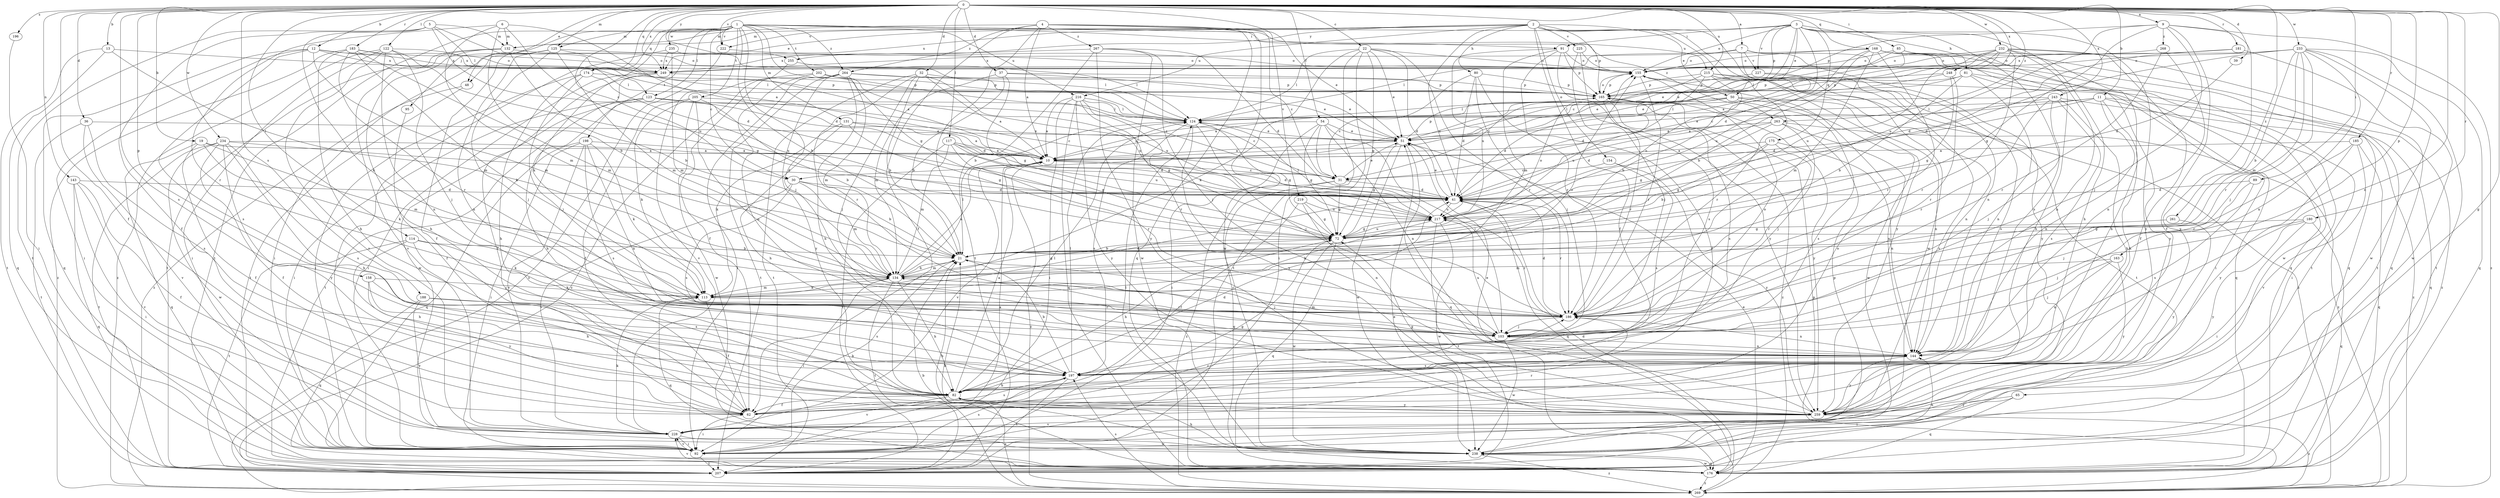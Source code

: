 strict digraph  {
0;
1;
2;
3;
4;
5;
6;
7;
9;
10;
11;
12;
13;
19;
21;
22;
30;
31;
32;
36;
37;
39;
41;
48;
50;
51;
54;
62;
65;
72;
80;
81;
82;
85;
89;
91;
92;
95;
103;
113;
114;
117;
122;
123;
124;
125;
131;
132;
134;
143;
144;
154;
155;
158;
163;
165;
168;
174;
175;
176;
180;
181;
183;
185;
186;
188;
196;
197;
198;
202;
205;
207;
215;
216;
217;
219;
222;
225;
227;
228;
232;
233;
234;
235;
238;
243;
248;
249;
255;
259;
261;
263;
264;
267;
268;
269;
0 -> 7  [label=a];
0 -> 9  [label=a];
0 -> 11  [label=b];
0 -> 12  [label=b];
0 -> 13  [label=b];
0 -> 19  [label=b];
0 -> 22  [label=c];
0 -> 30  [label=c];
0 -> 32  [label=d];
0 -> 36  [label=d];
0 -> 37  [label=d];
0 -> 39  [label=d];
0 -> 48  [label=e];
0 -> 54  [label=f];
0 -> 62  [label=f];
0 -> 65  [label=g];
0 -> 85  [label=i];
0 -> 89  [label=i];
0 -> 114  [label=l];
0 -> 117  [label=l];
0 -> 122  [label=l];
0 -> 125  [label=m];
0 -> 143  [label=n];
0 -> 144  [label=n];
0 -> 158  [label=p];
0 -> 163  [label=p];
0 -> 168  [label=q];
0 -> 174  [label=q];
0 -> 180  [label=r];
0 -> 181  [label=r];
0 -> 183  [label=r];
0 -> 185  [label=r];
0 -> 188  [label=s];
0 -> 196  [label=s];
0 -> 197  [label=s];
0 -> 215  [label=u];
0 -> 219  [label=v];
0 -> 222  [label=v];
0 -> 232  [label=w];
0 -> 233  [label=w];
0 -> 234  [label=w];
0 -> 243  [label=x];
0 -> 248  [label=x];
0 -> 249  [label=x];
0 -> 255  [label=y];
0 -> 261  [label=z];
0 -> 263  [label=z];
1 -> 21  [label=b];
1 -> 30  [label=c];
1 -> 72  [label=g];
1 -> 91  [label=i];
1 -> 95  [label=j];
1 -> 103  [label=j];
1 -> 113  [label=k];
1 -> 123  [label=l];
1 -> 125  [label=m];
1 -> 131  [label=m];
1 -> 174  [label=q];
1 -> 198  [label=t];
1 -> 202  [label=t];
1 -> 205  [label=t];
1 -> 207  [label=t];
1 -> 215  [label=u];
1 -> 216  [label=u];
1 -> 222  [label=v];
1 -> 235  [label=w];
1 -> 263  [label=z];
1 -> 264  [label=z];
2 -> 48  [label=e];
2 -> 50  [label=e];
2 -> 62  [label=f];
2 -> 80  [label=h];
2 -> 132  [label=m];
2 -> 144  [label=n];
2 -> 154  [label=o];
2 -> 165  [label=p];
2 -> 216  [label=u];
2 -> 217  [label=u];
2 -> 222  [label=v];
2 -> 225  [label=v];
2 -> 238  [label=w];
2 -> 255  [label=y];
2 -> 259  [label=y];
3 -> 30  [label=c];
3 -> 41  [label=d];
3 -> 50  [label=e];
3 -> 81  [label=h];
3 -> 82  [label=h];
3 -> 91  [label=i];
3 -> 155  [label=o];
3 -> 165  [label=p];
3 -> 175  [label=q];
3 -> 197  [label=s];
3 -> 227  [label=v];
3 -> 249  [label=x];
3 -> 259  [label=y];
4 -> 10  [label=a];
4 -> 31  [label=c];
4 -> 51  [label=e];
4 -> 62  [label=f];
4 -> 132  [label=m];
4 -> 176  [label=q];
4 -> 207  [label=t];
4 -> 238  [label=w];
4 -> 264  [label=z];
4 -> 267  [label=z];
5 -> 10  [label=a];
5 -> 41  [label=d];
5 -> 62  [label=f];
5 -> 113  [label=k];
5 -> 123  [label=l];
5 -> 132  [label=m];
5 -> 207  [label=t];
6 -> 21  [label=b];
6 -> 41  [label=d];
6 -> 132  [label=m];
6 -> 134  [label=m];
6 -> 186  [label=r];
6 -> 217  [label=u];
7 -> 155  [label=o];
7 -> 176  [label=q];
7 -> 227  [label=v];
7 -> 228  [label=v];
7 -> 249  [label=x];
7 -> 259  [label=y];
9 -> 62  [label=f];
9 -> 72  [label=g];
9 -> 103  [label=j];
9 -> 165  [label=p];
9 -> 217  [label=u];
9 -> 259  [label=y];
9 -> 268  [label=z];
9 -> 269  [label=z];
10 -> 31  [label=c];
10 -> 41  [label=d];
10 -> 228  [label=v];
10 -> 269  [label=z];
11 -> 41  [label=d];
11 -> 51  [label=e];
11 -> 82  [label=h];
11 -> 92  [label=i];
11 -> 124  [label=l];
11 -> 144  [label=n];
11 -> 176  [label=q];
12 -> 92  [label=i];
12 -> 124  [label=l];
12 -> 134  [label=m];
12 -> 155  [label=o];
12 -> 176  [label=q];
12 -> 197  [label=s];
12 -> 249  [label=x];
13 -> 134  [label=m];
13 -> 176  [label=q];
13 -> 207  [label=t];
13 -> 249  [label=x];
19 -> 10  [label=a];
19 -> 62  [label=f];
19 -> 113  [label=k];
19 -> 134  [label=m];
19 -> 176  [label=q];
21 -> 134  [label=m];
21 -> 186  [label=r];
22 -> 41  [label=d];
22 -> 51  [label=e];
22 -> 72  [label=g];
22 -> 92  [label=i];
22 -> 113  [label=k];
22 -> 124  [label=l];
22 -> 155  [label=o];
22 -> 186  [label=r];
22 -> 207  [label=t];
30 -> 21  [label=b];
30 -> 41  [label=d];
30 -> 134  [label=m];
30 -> 197  [label=s];
30 -> 228  [label=v];
31 -> 41  [label=d];
31 -> 51  [label=e];
31 -> 72  [label=g];
31 -> 176  [label=q];
31 -> 269  [label=z];
32 -> 10  [label=a];
32 -> 21  [label=b];
32 -> 82  [label=h];
32 -> 103  [label=j];
32 -> 165  [label=p];
32 -> 207  [label=t];
32 -> 217  [label=u];
36 -> 51  [label=e];
36 -> 197  [label=s];
36 -> 207  [label=t];
36 -> 228  [label=v];
37 -> 21  [label=b];
37 -> 51  [label=e];
37 -> 72  [label=g];
37 -> 134  [label=m];
37 -> 165  [label=p];
39 -> 41  [label=d];
41 -> 51  [label=e];
41 -> 176  [label=q];
41 -> 186  [label=r];
41 -> 217  [label=u];
48 -> 207  [label=t];
48 -> 269  [label=z];
50 -> 10  [label=a];
50 -> 41  [label=d];
50 -> 124  [label=l];
50 -> 144  [label=n];
50 -> 197  [label=s];
50 -> 217  [label=u];
50 -> 238  [label=w];
51 -> 10  [label=a];
51 -> 72  [label=g];
51 -> 165  [label=p];
51 -> 176  [label=q];
51 -> 238  [label=w];
54 -> 10  [label=a];
54 -> 31  [label=c];
54 -> 51  [label=e];
54 -> 72  [label=g];
54 -> 92  [label=i];
54 -> 103  [label=j];
54 -> 144  [label=n];
62 -> 72  [label=g];
62 -> 92  [label=i];
62 -> 155  [label=o];
62 -> 186  [label=r];
62 -> 197  [label=s];
65 -> 92  [label=i];
65 -> 176  [label=q];
65 -> 259  [label=y];
72 -> 21  [label=b];
72 -> 82  [label=h];
72 -> 155  [label=o];
72 -> 176  [label=q];
72 -> 217  [label=u];
72 -> 238  [label=w];
80 -> 31  [label=c];
80 -> 41  [label=d];
80 -> 62  [label=f];
80 -> 103  [label=j];
80 -> 165  [label=p];
81 -> 21  [label=b];
81 -> 51  [label=e];
81 -> 92  [label=i];
81 -> 144  [label=n];
81 -> 165  [label=p];
81 -> 269  [label=z];
82 -> 10  [label=a];
82 -> 41  [label=d];
82 -> 62  [label=f];
82 -> 124  [label=l];
82 -> 228  [label=v];
82 -> 259  [label=y];
82 -> 269  [label=z];
85 -> 51  [label=e];
85 -> 124  [label=l];
85 -> 155  [label=o];
85 -> 207  [label=t];
85 -> 259  [label=y];
89 -> 41  [label=d];
89 -> 103  [label=j];
89 -> 197  [label=s];
91 -> 134  [label=m];
91 -> 155  [label=o];
91 -> 165  [label=p];
91 -> 186  [label=r];
91 -> 217  [label=u];
91 -> 259  [label=y];
92 -> 10  [label=a];
92 -> 21  [label=b];
92 -> 197  [label=s];
92 -> 207  [label=t];
92 -> 228  [label=v];
95 -> 62  [label=f];
103 -> 134  [label=m];
103 -> 144  [label=n];
103 -> 155  [label=o];
103 -> 217  [label=u];
103 -> 238  [label=w];
113 -> 41  [label=d];
113 -> 62  [label=f];
113 -> 134  [label=m];
113 -> 155  [label=o];
113 -> 176  [label=q];
113 -> 186  [label=r];
114 -> 21  [label=b];
114 -> 82  [label=h];
114 -> 103  [label=j];
114 -> 113  [label=k];
114 -> 207  [label=t];
117 -> 10  [label=a];
117 -> 41  [label=d];
117 -> 72  [label=g];
117 -> 134  [label=m];
117 -> 186  [label=r];
117 -> 207  [label=t];
117 -> 217  [label=u];
122 -> 72  [label=g];
122 -> 92  [label=i];
122 -> 103  [label=j];
122 -> 144  [label=n];
122 -> 228  [label=v];
122 -> 249  [label=x];
122 -> 269  [label=z];
123 -> 31  [label=c];
123 -> 41  [label=d];
123 -> 82  [label=h];
123 -> 92  [label=i];
123 -> 124  [label=l];
123 -> 207  [label=t];
124 -> 51  [label=e];
124 -> 72  [label=g];
124 -> 103  [label=j];
124 -> 197  [label=s];
124 -> 259  [label=y];
125 -> 10  [label=a];
125 -> 62  [label=f];
125 -> 92  [label=i];
125 -> 103  [label=j];
125 -> 134  [label=m];
125 -> 144  [label=n];
125 -> 155  [label=o];
131 -> 10  [label=a];
131 -> 51  [label=e];
131 -> 72  [label=g];
131 -> 82  [label=h];
131 -> 113  [label=k];
132 -> 21  [label=b];
132 -> 82  [label=h];
132 -> 155  [label=o];
132 -> 207  [label=t];
132 -> 228  [label=v];
134 -> 10  [label=a];
134 -> 21  [label=b];
134 -> 72  [label=g];
134 -> 82  [label=h];
134 -> 92  [label=i];
134 -> 103  [label=j];
134 -> 113  [label=k];
134 -> 124  [label=l];
134 -> 207  [label=t];
143 -> 41  [label=d];
143 -> 62  [label=f];
143 -> 92  [label=i];
143 -> 176  [label=q];
143 -> 228  [label=v];
144 -> 197  [label=s];
144 -> 259  [label=y];
154 -> 31  [label=c];
154 -> 197  [label=s];
154 -> 259  [label=y];
155 -> 165  [label=p];
155 -> 186  [label=r];
155 -> 269  [label=z];
158 -> 82  [label=h];
158 -> 113  [label=k];
158 -> 197  [label=s];
158 -> 259  [label=y];
163 -> 103  [label=j];
163 -> 134  [label=m];
163 -> 144  [label=n];
163 -> 259  [label=y];
165 -> 124  [label=l];
165 -> 155  [label=o];
165 -> 186  [label=r];
165 -> 197  [label=s];
165 -> 259  [label=y];
165 -> 269  [label=z];
168 -> 21  [label=b];
168 -> 82  [label=h];
168 -> 124  [label=l];
168 -> 134  [label=m];
168 -> 155  [label=o];
168 -> 176  [label=q];
168 -> 186  [label=r];
168 -> 207  [label=t];
168 -> 217  [label=u];
168 -> 238  [label=w];
174 -> 82  [label=h];
174 -> 92  [label=i];
174 -> 103  [label=j];
174 -> 165  [label=p];
174 -> 217  [label=u];
175 -> 10  [label=a];
175 -> 21  [label=b];
175 -> 72  [label=g];
175 -> 144  [label=n];
175 -> 186  [label=r];
176 -> 21  [label=b];
176 -> 41  [label=d];
176 -> 51  [label=e];
176 -> 228  [label=v];
176 -> 238  [label=w];
176 -> 269  [label=z];
180 -> 72  [label=g];
180 -> 92  [label=i];
180 -> 103  [label=j];
180 -> 176  [label=q];
180 -> 259  [label=y];
181 -> 41  [label=d];
181 -> 155  [label=o];
181 -> 238  [label=w];
183 -> 82  [label=h];
183 -> 113  [label=k];
183 -> 124  [label=l];
183 -> 134  [label=m];
183 -> 155  [label=o];
183 -> 186  [label=r];
183 -> 269  [label=z];
185 -> 10  [label=a];
185 -> 176  [label=q];
185 -> 186  [label=r];
185 -> 228  [label=v];
185 -> 259  [label=y];
186 -> 41  [label=d];
186 -> 103  [label=j];
186 -> 144  [label=n];
188 -> 176  [label=q];
188 -> 186  [label=r];
188 -> 197  [label=s];
188 -> 228  [label=v];
196 -> 92  [label=i];
197 -> 21  [label=b];
197 -> 82  [label=h];
197 -> 124  [label=l];
197 -> 207  [label=t];
198 -> 10  [label=a];
198 -> 92  [label=i];
198 -> 113  [label=k];
198 -> 144  [label=n];
198 -> 176  [label=q];
198 -> 197  [label=s];
198 -> 228  [label=v];
202 -> 31  [label=c];
202 -> 144  [label=n];
202 -> 165  [label=p];
202 -> 217  [label=u];
202 -> 228  [label=v];
205 -> 21  [label=b];
205 -> 62  [label=f];
205 -> 113  [label=k];
205 -> 124  [label=l];
205 -> 186  [label=r];
205 -> 238  [label=w];
215 -> 21  [label=b];
215 -> 31  [label=c];
215 -> 41  [label=d];
215 -> 144  [label=n];
215 -> 165  [label=p];
215 -> 176  [label=q];
215 -> 186  [label=r];
215 -> 207  [label=t];
216 -> 10  [label=a];
216 -> 31  [label=c];
216 -> 72  [label=g];
216 -> 92  [label=i];
216 -> 124  [label=l];
216 -> 176  [label=q];
216 -> 186  [label=r];
216 -> 259  [label=y];
217 -> 72  [label=g];
217 -> 113  [label=k];
217 -> 124  [label=l];
217 -> 186  [label=r];
217 -> 207  [label=t];
217 -> 238  [label=w];
219 -> 62  [label=f];
219 -> 72  [label=g];
219 -> 144  [label=n];
219 -> 217  [label=u];
222 -> 155  [label=o];
222 -> 269  [label=z];
225 -> 103  [label=j];
225 -> 155  [label=o];
225 -> 197  [label=s];
227 -> 165  [label=p];
227 -> 197  [label=s];
227 -> 217  [label=u];
228 -> 92  [label=i];
228 -> 113  [label=k];
228 -> 186  [label=r];
228 -> 238  [label=w];
232 -> 10  [label=a];
232 -> 31  [label=c];
232 -> 51  [label=e];
232 -> 62  [label=f];
232 -> 82  [label=h];
232 -> 144  [label=n];
232 -> 155  [label=o];
232 -> 176  [label=q];
232 -> 186  [label=r];
232 -> 217  [label=u];
233 -> 21  [label=b];
233 -> 41  [label=d];
233 -> 103  [label=j];
233 -> 134  [label=m];
233 -> 144  [label=n];
233 -> 155  [label=o];
233 -> 176  [label=q];
233 -> 186  [label=r];
233 -> 207  [label=t];
233 -> 238  [label=w];
233 -> 249  [label=x];
234 -> 10  [label=a];
234 -> 41  [label=d];
234 -> 62  [label=f];
234 -> 82  [label=h];
234 -> 197  [label=s];
234 -> 207  [label=t];
234 -> 238  [label=w];
234 -> 259  [label=y];
235 -> 92  [label=i];
235 -> 124  [label=l];
235 -> 134  [label=m];
235 -> 249  [label=x];
238 -> 21  [label=b];
238 -> 82  [label=h];
238 -> 124  [label=l];
238 -> 144  [label=n];
238 -> 165  [label=p];
238 -> 176  [label=q];
238 -> 269  [label=z];
243 -> 10  [label=a];
243 -> 82  [label=h];
243 -> 103  [label=j];
243 -> 124  [label=l];
243 -> 186  [label=r];
243 -> 197  [label=s];
243 -> 269  [label=z];
248 -> 51  [label=e];
248 -> 72  [label=g];
248 -> 165  [label=p];
248 -> 186  [label=r];
249 -> 62  [label=f];
249 -> 92  [label=i];
249 -> 165  [label=p];
249 -> 238  [label=w];
255 -> 62  [label=f];
255 -> 124  [label=l];
259 -> 51  [label=e];
259 -> 72  [label=g];
259 -> 228  [label=v];
259 -> 269  [label=z];
261 -> 72  [label=g];
261 -> 259  [label=y];
263 -> 41  [label=d];
263 -> 51  [label=e];
263 -> 72  [label=g];
263 -> 103  [label=j];
263 -> 144  [label=n];
263 -> 269  [label=z];
264 -> 51  [label=e];
264 -> 92  [label=i];
264 -> 134  [label=m];
264 -> 165  [label=p];
264 -> 186  [label=r];
264 -> 207  [label=t];
264 -> 259  [label=y];
264 -> 269  [label=z];
267 -> 21  [label=b];
267 -> 41  [label=d];
267 -> 103  [label=j];
267 -> 238  [label=w];
267 -> 249  [label=x];
267 -> 259  [label=y];
268 -> 144  [label=n];
268 -> 155  [label=o];
268 -> 186  [label=r];
269 -> 21  [label=b];
269 -> 51  [label=e];
269 -> 165  [label=p];
269 -> 197  [label=s];
}
